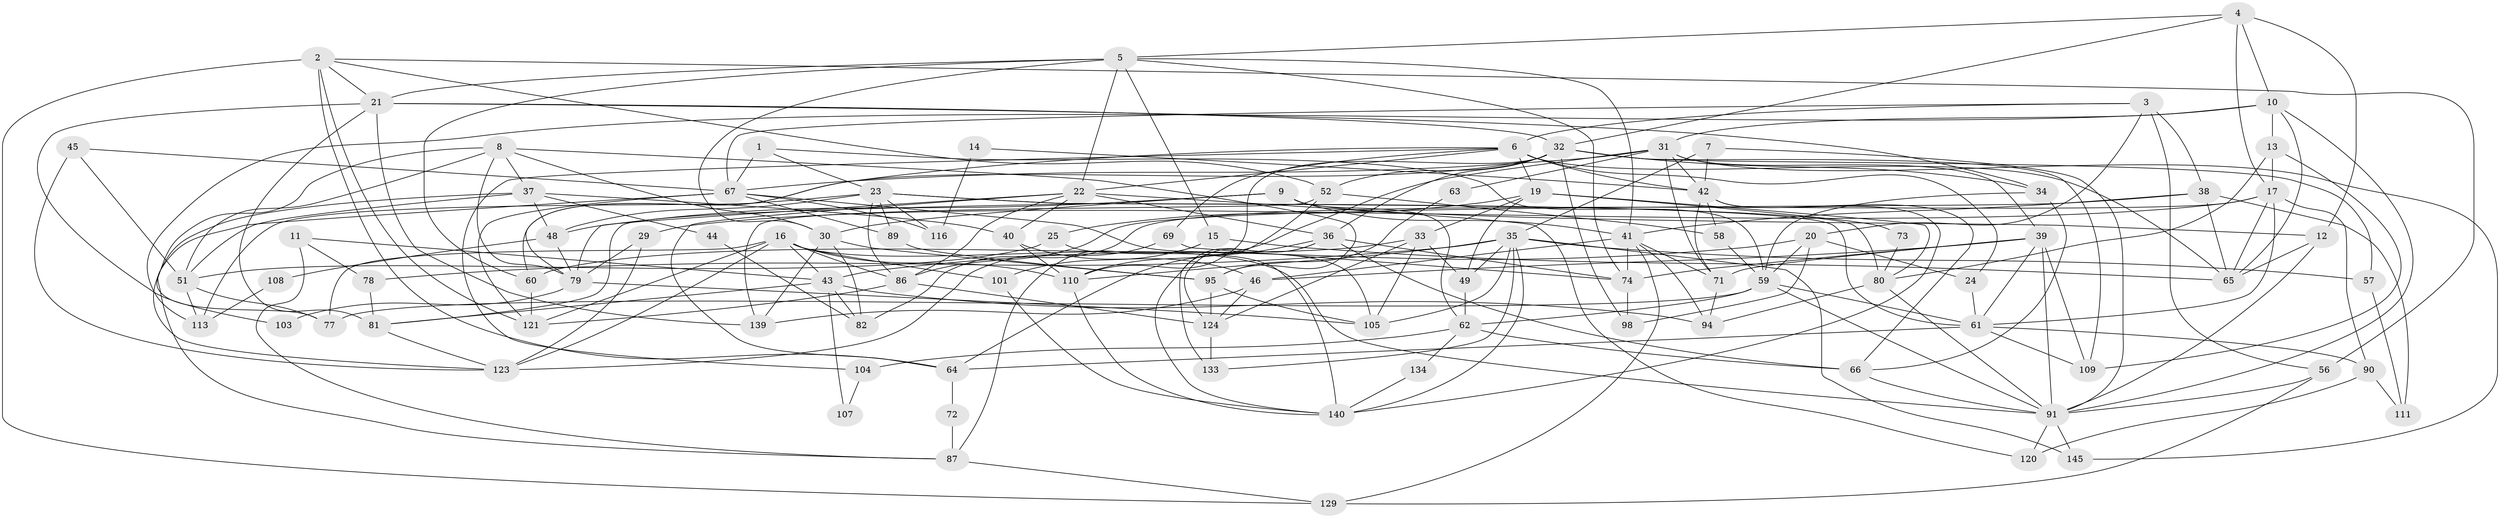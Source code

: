 // Generated by graph-tools (version 1.1) at 2025/23/03/03/25 07:23:58]
// undirected, 98 vertices, 244 edges
graph export_dot {
graph [start="1"]
  node [color=gray90,style=filled];
  1;
  2 [super="+138"];
  3 [super="+146"];
  4 [super="+28"];
  5 [super="+85"];
  6 [super="+27"];
  7;
  8 [super="+102"];
  9 [super="+26"];
  10 [super="+55"];
  11;
  12 [super="+112"];
  13 [super="+135"];
  14;
  15;
  16 [super="+18"];
  17 [super="+127"];
  19;
  20 [super="+114"];
  21 [super="+68"];
  22 [super="+54"];
  23 [super="+93"];
  24;
  25;
  29;
  30 [super="+75"];
  31 [super="+96"];
  32 [super="+126"];
  33;
  34;
  35 [super="+143"];
  36 [super="+119"];
  37 [super="+132"];
  38 [super="+115"];
  39 [super="+53"];
  40 [super="+47"];
  41 [super="+147"];
  42 [super="+97"];
  43 [super="+141"];
  44;
  45;
  46;
  48 [super="+50"];
  49 [super="+70"];
  51 [super="+84"];
  52 [super="+122"];
  56;
  57 [super="+118"];
  58;
  59 [super="+100"];
  60 [super="+125"];
  61 [super="+106"];
  62 [super="+130"];
  63;
  64 [super="+117"];
  65;
  66 [super="+99"];
  67 [super="+131"];
  69;
  71 [super="+144"];
  72;
  73;
  74 [super="+76"];
  77;
  78;
  79 [super="+136"];
  80 [super="+83"];
  81;
  82;
  86 [super="+142"];
  87 [super="+88"];
  89;
  90;
  91 [super="+92"];
  94;
  95;
  98;
  101;
  103;
  104;
  105 [super="+137"];
  107;
  108;
  109;
  110;
  111;
  113;
  116;
  120;
  121;
  123 [super="+128"];
  124 [super="+148"];
  129;
  133;
  134;
  139;
  140 [super="+149"];
  145;
  1 -- 59;
  1 -- 67;
  1 -- 23;
  2 -- 56;
  2 -- 64;
  2 -- 121;
  2 -- 129;
  2 -- 52;
  2 -- 21;
  3 -- 6;
  3 -- 38;
  3 -- 56;
  3 -- 67;
  3 -- 20;
  4 -- 32;
  4 -- 12;
  4 -- 17;
  4 -- 5;
  4 -- 10;
  5 -- 74;
  5 -- 21;
  5 -- 15;
  5 -- 41;
  5 -- 30;
  5 -- 60;
  5 -- 22;
  6 -- 19;
  6 -- 24;
  6 -- 42;
  6 -- 79;
  6 -- 65;
  6 -- 69;
  6 -- 22;
  6 -- 104;
  7 -- 35;
  7 -- 42;
  7 -- 91;
  8 -- 77;
  8 -- 51;
  8 -- 37;
  8 -- 95;
  8 -- 30;
  8 -- 79;
  9 -- 30;
  9 -- 48;
  9 -- 62;
  9 -- 12;
  9 -- 81;
  9 -- 41;
  10 -- 65;
  10 -- 113;
  10 -- 91;
  10 -- 13;
  10 -- 31;
  11 -- 78;
  11 -- 43;
  11 -- 87;
  12 -- 65;
  12 -- 91;
  13 -- 17;
  13 -- 80;
  13 -- 109;
  14 -- 116;
  14 -- 42;
  15 -- 101;
  15 -- 65;
  15 -- 87;
  16 -- 86;
  16 -- 110;
  16 -- 101;
  16 -- 121;
  16 -- 123;
  16 -- 77;
  16 -- 91;
  16 -- 43;
  17 -- 90;
  17 -- 29;
  17 -- 65;
  17 -- 82;
  17 -- 61;
  19 -- 33;
  19 -- 25;
  19 -- 49;
  19 -- 73;
  19 -- 80;
  20 -- 43;
  20 -- 24;
  20 -- 98;
  20 -- 59;
  21 -- 34;
  21 -- 32;
  21 -- 81;
  21 -- 139;
  21 -- 103;
  22 -- 79;
  22 -- 40;
  22 -- 120;
  22 -- 86;
  22 -- 36;
  22 -- 64;
  23 -- 86;
  23 -- 80;
  23 -- 116;
  23 -- 113;
  23 -- 89;
  23 -- 48;
  23 -- 61;
  24 -- 61;
  25 -- 140;
  25 -- 51;
  29 -- 79;
  29 -- 123;
  30 -- 82;
  30 -- 139;
  30 -- 95;
  31 -- 67;
  31 -- 63;
  31 -- 110;
  31 -- 145;
  31 -- 71;
  31 -- 39;
  31 -- 42;
  32 -- 110;
  32 -- 98;
  32 -- 34;
  32 -- 36;
  32 -- 52;
  32 -- 57;
  32 -- 109;
  32 -- 60;
  33 -- 105;
  33 -- 60;
  33 -- 124;
  33 -- 49;
  34 -- 66;
  34 -- 59;
  35 -- 57;
  35 -- 78;
  35 -- 105;
  35 -- 140;
  35 -- 49;
  35 -- 145;
  35 -- 133;
  35 -- 110;
  36 -- 74;
  36 -- 124;
  36 -- 66;
  36 -- 140;
  36 -- 64;
  37 -- 40;
  37 -- 44;
  37 -- 48;
  37 -- 123;
  37 -- 51;
  38 -- 65;
  38 -- 41;
  38 -- 111;
  38 -- 86;
  39 -- 109;
  39 -- 71;
  39 -- 74;
  39 -- 61;
  39 -- 91;
  39 -- 46;
  40 -- 110;
  40 -- 46;
  41 -- 46;
  41 -- 129;
  41 -- 74;
  41 -- 94;
  41 -- 71;
  42 -- 58;
  42 -- 66;
  42 -- 71;
  42 -- 140;
  43 -- 82;
  43 -- 81;
  43 -- 107;
  43 -- 94;
  44 -- 82;
  45 -- 123;
  45 -- 67;
  45 -- 51;
  46 -- 139;
  46 -- 124;
  48 -- 108;
  48 -- 79;
  49 -- 62;
  51 -- 77;
  51 -- 113;
  52 -- 139;
  52 -- 58;
  52 -- 133;
  56 -- 129;
  56 -- 91;
  57 -- 111;
  58 -- 59;
  59 -- 61;
  59 -- 91;
  59 -- 77;
  59 -- 62;
  60 -- 121;
  61 -- 109;
  61 -- 90;
  61 -- 64;
  62 -- 104;
  62 -- 134;
  62 -- 66 [weight=2];
  63 -- 95;
  64 -- 72;
  66 -- 91;
  67 -- 89;
  67 -- 87;
  67 -- 116;
  67 -- 121;
  67 -- 105;
  69 -- 123;
  69 -- 74;
  71 -- 94;
  72 -- 87;
  73 -- 80;
  74 -- 98;
  78 -- 81;
  79 -- 105;
  79 -- 103;
  80 -- 91;
  80 -- 94;
  81 -- 123;
  86 -- 121;
  86 -- 124;
  87 -- 129;
  89 -- 95;
  90 -- 120;
  90 -- 111;
  91 -- 120;
  91 -- 145;
  95 -- 105;
  95 -- 124;
  101 -- 140;
  104 -- 107;
  108 -- 113;
  110 -- 140;
  124 -- 133;
  134 -- 140;
}
